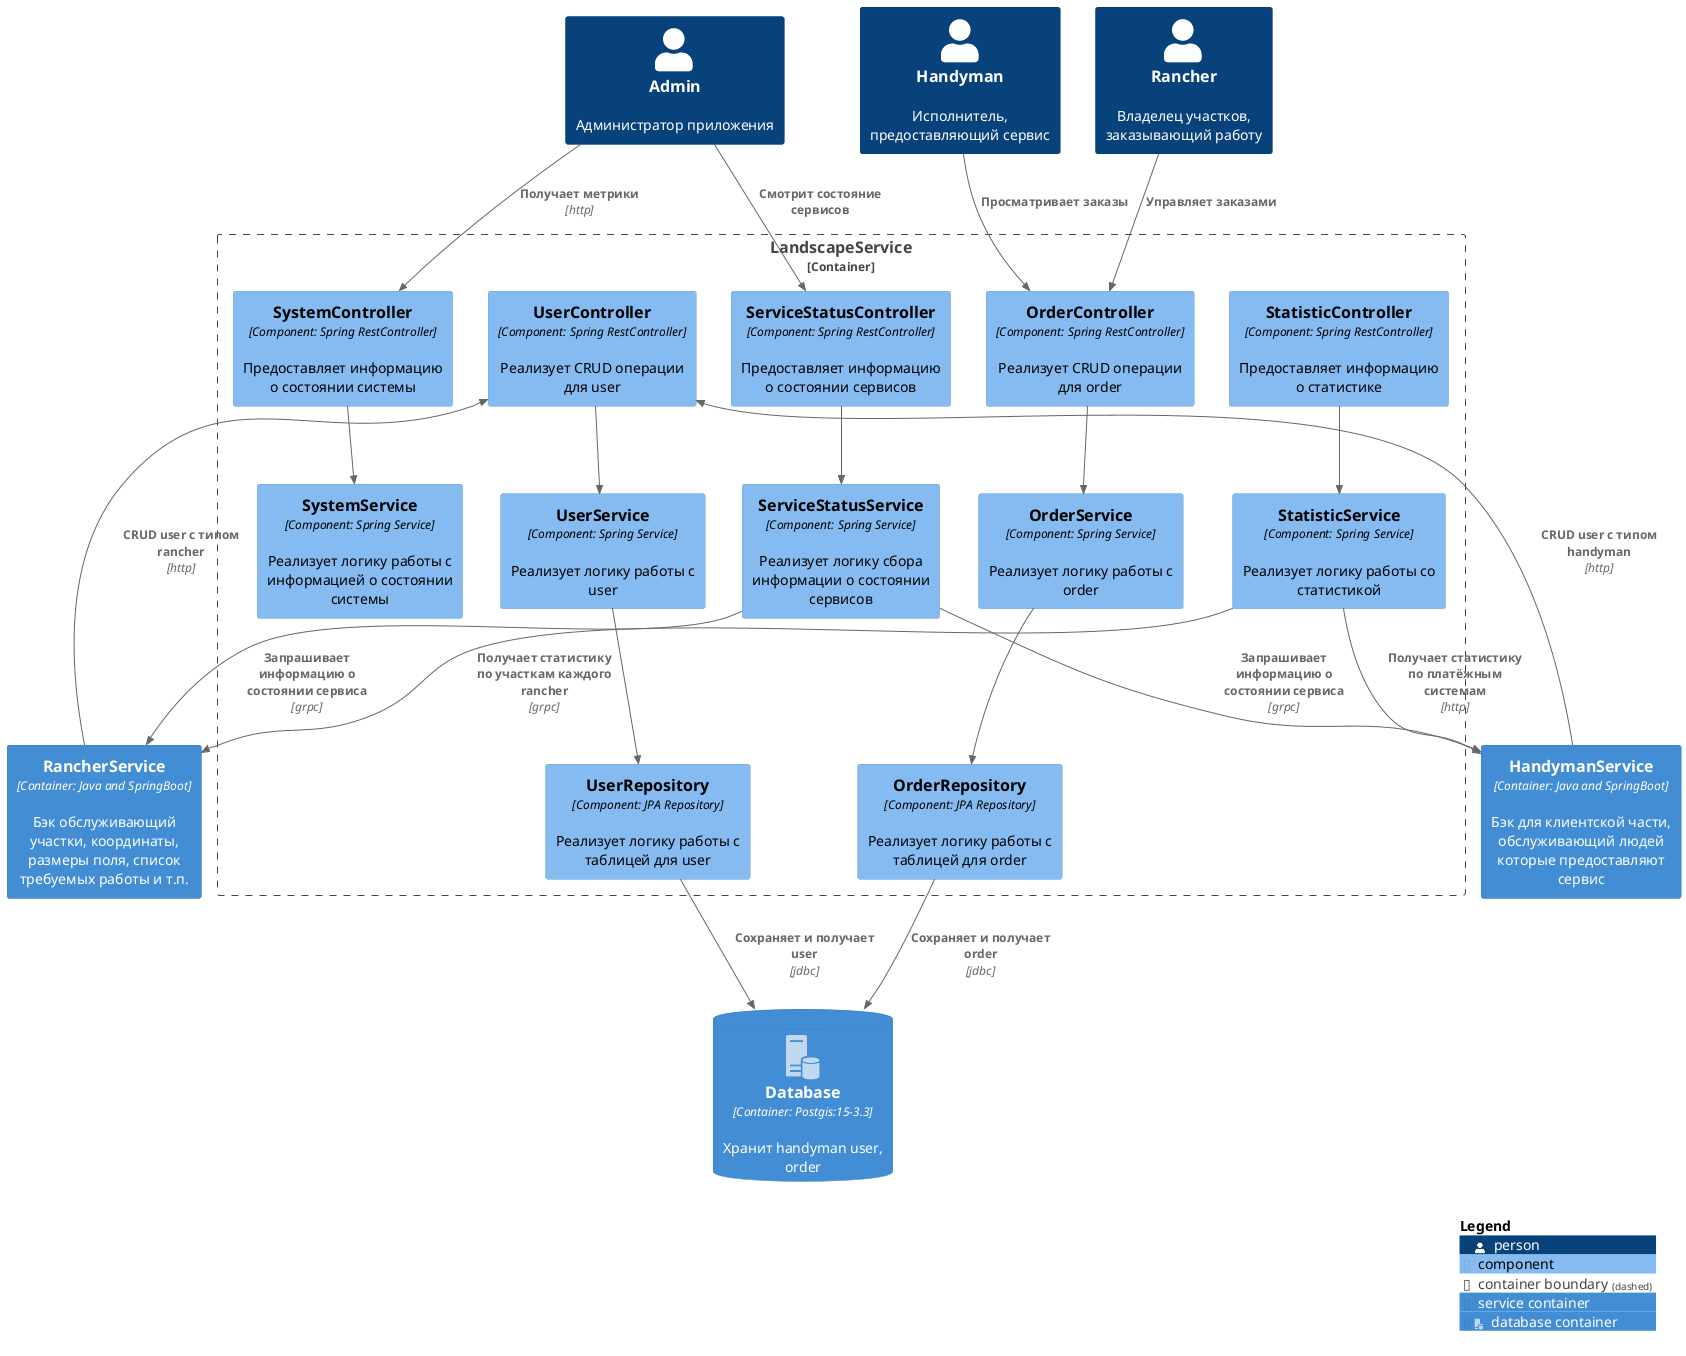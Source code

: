 @startuml Component
!include <C4/C4_Component>

!include <office/Servers/database_server>

AddContainerTag("service", $legendText="service container")
AddContainerTag("db", $sprite="database_server", $legendText="database container")

Person(admin, "Admin", "Администратор приложения")
Person(handyman, "Handyman", "Исполнитель, предоставляющий сервис")
Person(rancher, "Rancher", "Владелец участков, заказывающий работу")
Container(handyman_service, "HandymanService", "Container: Java and SpringBoot", "Бэк для клиентской части, обслуживающий людей которые предоставляют сервис", $tags="service")
Container(rancher_service, "RancherService", "Container: Java and SpringBoot", "Бэк обслуживающий участки, координаты, размеры поля, список требуемых работы и т.п.", $tags="service")
ContainerDb(postgres, "Database", "Container: Postgis:15-3.3", "Хранит handyman user, order", $tags="db")

Container_Boundary(landscape_boundary, "LandscapeService") {
    Component(user_controller, "UserController", "Component: Spring RestController", "Реализует CRUD операции для user")
    Component(user_service, "UserService", "Component: Spring Service", "Реализует логику работы с user")
    Component(user_repository, "UserRepository", "Component: JPA Repository", "Реализует логику работы с таблицей для user")
    Component(order_controller, "OrderController", "Component: Spring RestController", "Реализует CRUD операции для order")
    Component(order_service, "OrderService", "Component: Spring Service", "Реализует логику работы с order")
    Component(order_repository, "OrderRepository", "Component: JPA Repository", "Реализует логику работы с таблицей для order")
    Component(statistic_controller, "StatisticController", "Component: Spring RestController", "Предоставляет информацию о статистике")
    Component(statistic_service, "StatisticService", "Component: Spring Service", "Реализует логику работы со статистикой")
    Component(system_controller, "SystemController", "Component: Spring RestController", "Предоставляет информацию о состоянии системы")
    Component(system_service, "SystemService", "Component: Spring Service", "Реализует логику работы с информацией о состоянии системы")
    Component(service_status_controller, "ServiceStatusController", "Component: Spring RestController", "Предоставляет информацию о состоянии cервисов")
    Component(service_status_service, "ServiceStatusService", "Component: Spring Service", "Реализует логику сбора информации о состоянии сервисов")
}

Rel(handyman_service, user_controller, "CRUD user с типом handyman", "http")
Rel(rancher_service, user_controller, "CRUD user с типом rancher", "http")
Rel(user_controller, user_service, " ")
Rel(user_service, user_repository, " ")
Rel(user_repository, postgres, "Сохраняет и получает user", "jdbc")

Rel(handyman, order_controller, "Просматривает заказы")
Rel(rancher, order_controller, "Управляет заказами")
Rel(order_controller, order_service, " ")
Rel(order_service, order_repository, " ")
Rel(order_repository, postgres, "Сохраняет и получает order", "jdbc")

Rel(statistic_controller, statistic_service, " ")
Rel(statistic_service, handyman_service, "Получает статистику по платёжным системам", "http")
Rel(statistic_service, rancher_service, "Получает статистику по участкам каждого rancher", "grpc")

Rel(admin, service_status_controller, "Смотрит состояние сервисов")
Rel(service_status_controller, service_status_service, " ")
Rel(service_status_service, handyman_service, "Запрашивает информацию о состоянии сервиса", "grpc")
Rel(service_status_service, rancher_service, "Запрашивает информацию о состоянии сервиса", "grpc")

Rel(admin, system_controller, "Получает метрики", "http")
Rel(system_controller, system_service, " ")

SHOW_LEGEND()
@enduml